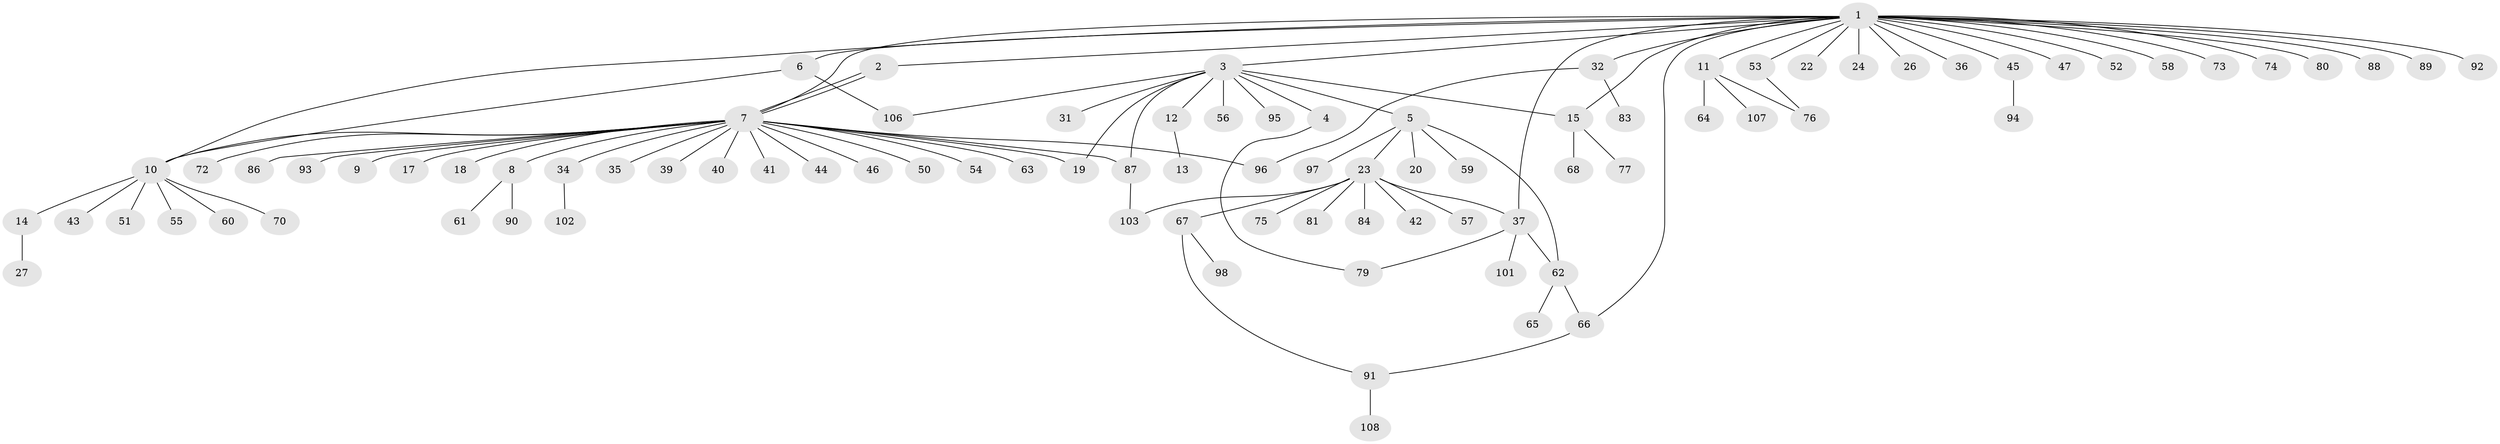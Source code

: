 // original degree distribution, {25: 0.009174311926605505, 4: 0.03669724770642202, 11: 0.009174311926605505, 3: 0.07339449541284404, 6: 0.009174311926605505, 24: 0.009174311926605505, 2: 0.1926605504587156, 1: 0.6146788990825688, 8: 0.009174311926605505, 5: 0.027522935779816515, 10: 0.009174311926605505}
// Generated by graph-tools (version 1.1) at 2025/11/02/27/25 16:11:09]
// undirected, 89 vertices, 104 edges
graph export_dot {
graph [start="1"]
  node [color=gray90,style=filled];
  1 [super="+78"];
  2 [super="+38"];
  3 [super="+28"];
  4 [super="+16"];
  5;
  6 [super="+33"];
  7 [super="+99"];
  8 [super="+30"];
  9;
  10 [super="+21"];
  11 [super="+29"];
  12;
  13;
  14 [super="+100"];
  15;
  17;
  18;
  19 [super="+104"];
  20;
  22;
  23 [super="+25"];
  24;
  26;
  27;
  31;
  32;
  34 [super="+49"];
  35 [super="+105"];
  36 [super="+48"];
  37;
  39;
  40;
  41;
  42;
  43;
  44;
  45 [super="+69"];
  46;
  47;
  50;
  51;
  52;
  53;
  54;
  55;
  56;
  57;
  58;
  59;
  60;
  61 [super="+109"];
  62 [super="+71"];
  63;
  64;
  65;
  66;
  67 [super="+85"];
  68;
  70;
  72;
  73;
  74;
  75;
  76 [super="+82"];
  77;
  79;
  80;
  81;
  83;
  84;
  86;
  87;
  88;
  89;
  90;
  91;
  92;
  93;
  94;
  95;
  96;
  97;
  98;
  101;
  102;
  103;
  106;
  107;
  108;
  1 -- 2;
  1 -- 3;
  1 -- 6;
  1 -- 7;
  1 -- 10;
  1 -- 11;
  1 -- 15;
  1 -- 22;
  1 -- 24;
  1 -- 26;
  1 -- 32;
  1 -- 36;
  1 -- 37;
  1 -- 45;
  1 -- 47;
  1 -- 52;
  1 -- 53;
  1 -- 58;
  1 -- 66;
  1 -- 73;
  1 -- 74;
  1 -- 80;
  1 -- 88;
  1 -- 92;
  1 -- 89;
  2 -- 7;
  2 -- 7;
  3 -- 4;
  3 -- 5;
  3 -- 12;
  3 -- 15;
  3 -- 31;
  3 -- 56;
  3 -- 87;
  3 -- 95;
  3 -- 106;
  3 -- 19;
  4 -- 79;
  5 -- 20;
  5 -- 23;
  5 -- 59;
  5 -- 62;
  5 -- 97;
  6 -- 10;
  6 -- 106;
  7 -- 8;
  7 -- 9;
  7 -- 17;
  7 -- 18;
  7 -- 19;
  7 -- 34;
  7 -- 35;
  7 -- 39;
  7 -- 40;
  7 -- 41;
  7 -- 44;
  7 -- 46;
  7 -- 50;
  7 -- 54;
  7 -- 63;
  7 -- 72;
  7 -- 86;
  7 -- 93;
  7 -- 96;
  7 -- 10;
  7 -- 87;
  8 -- 90;
  8 -- 61;
  10 -- 14;
  10 -- 43;
  10 -- 51;
  10 -- 60;
  10 -- 70;
  10 -- 55;
  11 -- 64;
  11 -- 76;
  11 -- 107;
  12 -- 13;
  14 -- 27;
  15 -- 68;
  15 -- 77;
  23 -- 37;
  23 -- 42;
  23 -- 57;
  23 -- 67;
  23 -- 75;
  23 -- 81;
  23 -- 84;
  23 -- 103;
  32 -- 83;
  32 -- 96;
  34 -- 102;
  37 -- 62;
  37 -- 79;
  37 -- 101;
  45 -- 94;
  53 -- 76;
  62 -- 65;
  62 -- 66;
  66 -- 91;
  67 -- 91;
  67 -- 98;
  87 -- 103;
  91 -- 108;
}
